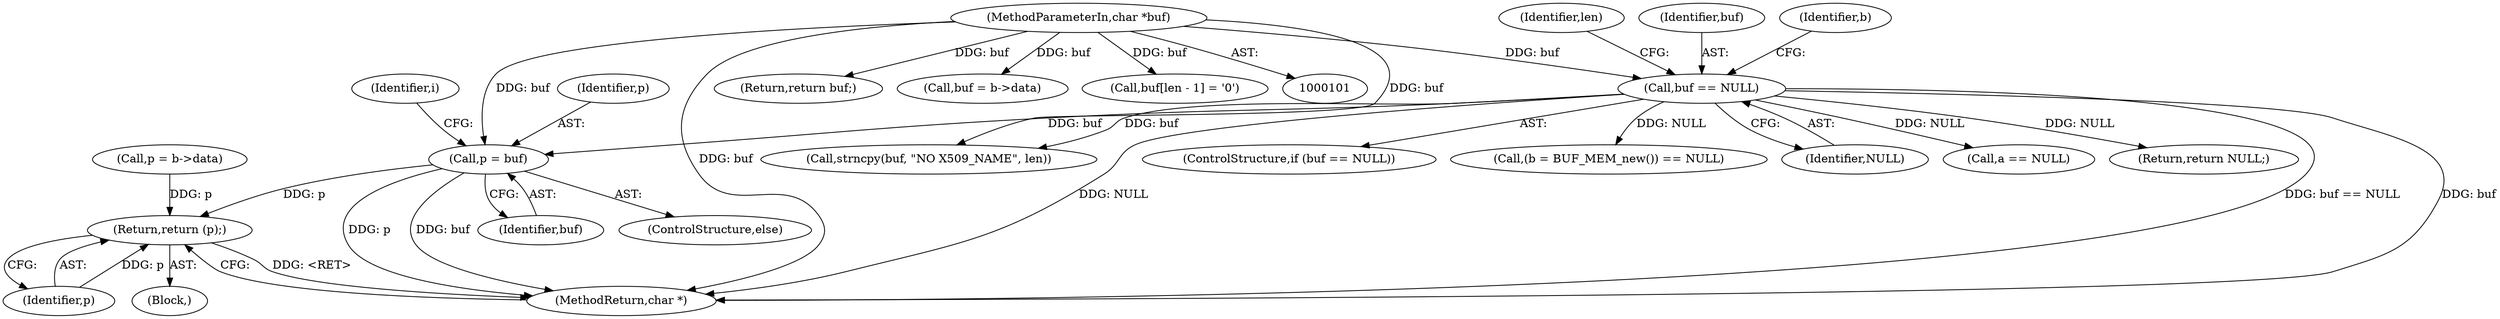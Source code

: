 digraph "0_openssl_2919516136a4227d9e6d8f2fe66ef976aaf8c561@pointer" {
"1000645" [label="(Call,p = buf)"];
"1000131" [label="(Call,buf == NULL)"];
"1000103" [label="(MethodParameterIn,char *buf)"];
"1000656" [label="(Return,return (p);)"];
"1000657" [label="(Identifier,p)"];
"1000161" [label="(Identifier,len)"];
"1000181" [label="(Call,strncpy(buf, \"NO X509_NAME\", len))"];
"1000130" [label="(ControlStructure,if (buf == NULL))"];
"1000646" [label="(Identifier,p)"];
"1000644" [label="(ControlStructure,else)"];
"1000650" [label="(Identifier,i)"];
"1000105" [label="(Block,)"];
"1000192" [label="(Return,return buf;)"];
"1000667" [label="(MethodReturn,char *)"];
"1000656" [label="(Return,return (p);)"];
"1000637" [label="(Call,p = b->data)"];
"1000136" [label="(Call,(b = BUF_MEM_new()) == NULL)"];
"1000103" [label="(MethodParameterIn,char *buf)"];
"1000174" [label="(Call,buf = b->data)"];
"1000131" [label="(Call,buf == NULL)"];
"1000132" [label="(Identifier,buf)"];
"1000133" [label="(Identifier,NULL)"];
"1000647" [label="(Identifier,buf)"];
"1000167" [label="(Call,a == NULL)"];
"1000164" [label="(Return,return NULL;)"];
"1000645" [label="(Call,p = buf)"];
"1000185" [label="(Call,buf[len - 1] = '\0')"];
"1000138" [label="(Identifier,b)"];
"1000645" -> "1000644"  [label="AST: "];
"1000645" -> "1000647"  [label="CFG: "];
"1000646" -> "1000645"  [label="AST: "];
"1000647" -> "1000645"  [label="AST: "];
"1000650" -> "1000645"  [label="CFG: "];
"1000645" -> "1000667"  [label="DDG: p"];
"1000645" -> "1000667"  [label="DDG: buf"];
"1000131" -> "1000645"  [label="DDG: buf"];
"1000103" -> "1000645"  [label="DDG: buf"];
"1000645" -> "1000656"  [label="DDG: p"];
"1000131" -> "1000130"  [label="AST: "];
"1000131" -> "1000133"  [label="CFG: "];
"1000132" -> "1000131"  [label="AST: "];
"1000133" -> "1000131"  [label="AST: "];
"1000138" -> "1000131"  [label="CFG: "];
"1000161" -> "1000131"  [label="CFG: "];
"1000131" -> "1000667"  [label="DDG: buf"];
"1000131" -> "1000667"  [label="DDG: NULL"];
"1000131" -> "1000667"  [label="DDG: buf == NULL"];
"1000103" -> "1000131"  [label="DDG: buf"];
"1000131" -> "1000136"  [label="DDG: NULL"];
"1000131" -> "1000164"  [label="DDG: NULL"];
"1000131" -> "1000167"  [label="DDG: NULL"];
"1000131" -> "1000181"  [label="DDG: buf"];
"1000103" -> "1000101"  [label="AST: "];
"1000103" -> "1000667"  [label="DDG: buf"];
"1000103" -> "1000174"  [label="DDG: buf"];
"1000103" -> "1000181"  [label="DDG: buf"];
"1000103" -> "1000185"  [label="DDG: buf"];
"1000103" -> "1000192"  [label="DDG: buf"];
"1000656" -> "1000105"  [label="AST: "];
"1000656" -> "1000657"  [label="CFG: "];
"1000657" -> "1000656"  [label="AST: "];
"1000667" -> "1000656"  [label="CFG: "];
"1000656" -> "1000667"  [label="DDG: <RET>"];
"1000657" -> "1000656"  [label="DDG: p"];
"1000637" -> "1000656"  [label="DDG: p"];
}
